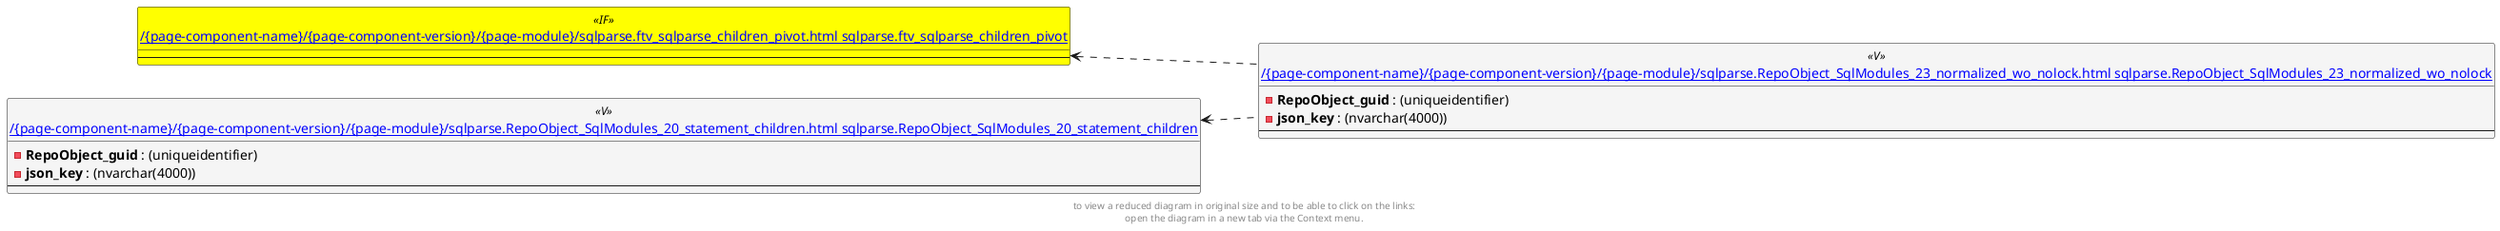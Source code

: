 @startuml
left to right direction
'top to bottom direction
hide circle
'avoide "." issues:
set namespaceSeparator none


skinparam class {
  BackgroundColor White
  BackgroundColor<<FN>> Yellow
  BackgroundColor<<FS>> Yellow
  BackgroundColor<<FT>> LightGray
  BackgroundColor<<IF>> Yellow
  BackgroundColor<<IS>> Yellow
  BackgroundColor<<P>> Aqua
  BackgroundColor<<PC>> Aqua
  BackgroundColor<<SN>> Yellow
  BackgroundColor<<SO>> SlateBlue
  BackgroundColor<<TF>> LightGray
  BackgroundColor<<TR>> Tomato
  BackgroundColor<<U>> White
  BackgroundColor<<V>> WhiteSmoke
  BackgroundColor<<X>> Aqua
}


entity "[[{site-url}/{page-component-name}/{page-component-version}/{page-module}/sqlparse.ftv_sqlparse_children_pivot.html sqlparse.ftv_sqlparse_children_pivot]]" as sqlparse.ftv_sqlparse_children_pivot << IF >> {
  --
}

entity "[[{site-url}/{page-component-name}/{page-component-version}/{page-module}/sqlparse.RepoObject_SqlModules_20_statement_children.html sqlparse.RepoObject_SqlModules_20_statement_children]]" as sqlparse.RepoObject_SqlModules_20_statement_children << V >> {
  - **RepoObject_guid** : (uniqueidentifier)
  - **json_key** : (nvarchar(4000))
  --
}

entity "[[{site-url}/{page-component-name}/{page-component-version}/{page-module}/sqlparse.RepoObject_SqlModules_23_normalized_wo_nolock.html sqlparse.RepoObject_SqlModules_23_normalized_wo_nolock]]" as sqlparse.RepoObject_SqlModules_23_normalized_wo_nolock << V >> {
  - **RepoObject_guid** : (uniqueidentifier)
  - **json_key** : (nvarchar(4000))
  --
}

sqlparse.ftv_sqlparse_children_pivot <.. sqlparse.RepoObject_SqlModules_23_normalized_wo_nolock
sqlparse.RepoObject_SqlModules_20_statement_children <.. sqlparse.RepoObject_SqlModules_23_normalized_wo_nolock
footer
to view a reduced diagram in original size and to be able to click on the links:
open the diagram in a new tab via the Context menu.
end footer

@enduml

